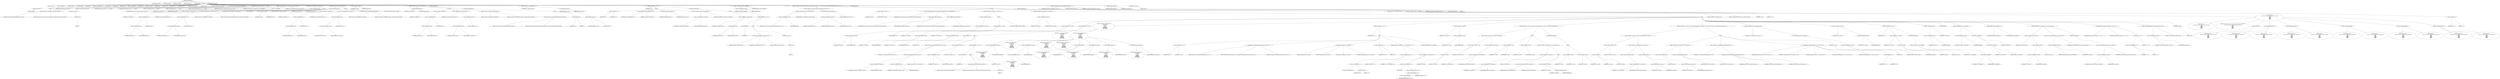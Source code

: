 digraph hostapd_notif_assoc {  
"1000119" [label = "(METHOD,hostapd_notif_assoc)" ]
"1000120" [label = "(PARAM,hostapd_data *hapd)" ]
"1000121" [label = "(PARAM,const u8 *addr)" ]
"1000122" [label = "(PARAM,const u8 *req_ies)" ]
"1000123" [label = "(PARAM,size_t req_ies_len)" ]
"1000124" [label = "(PARAM,int reassoc)" ]
"1000125" [label = "(BLOCK,,)" ]
"1000126" [label = "(LOCAL,v5: const u8 *)" ]
"1000127" [label = "(LOCAL,v6: hostapd_data *)" ]
"1000128" [label = "(LOCAL,v7: sta_info *)" ]
"1000129" [label = "(LOCAL,v8: sta_info *)" ]
"1000130" [label = "(LOCAL,v9: int)" ]
"1000131" [label = "(LOCAL,v10: wpa_state_machine *)" ]
"1000132" [label = "(LOCAL,v11: int)" ]
"1000133" [label = "(LOCAL,v12: int)" ]
"1000134" [label = "(LOCAL,v13: int)" ]
"1000135" [label = "(LOCAL,v14: unsigned int)" ]
"1000136" [label = "(LOCAL,v16: u32)" ]
"1000137" [label = "(LOCAL,v17: const u8 *)" ]
"1000138" [label = "(LOCAL,v18: int)" ]
"1000139" [label = "(LOCAL,v19: u32)" ]
"1000140" [label = "(LOCAL,v20: u8 *)" ]
"1000141" [label = "(LOCAL,wpa_ie_len: int)" ]
"1000142" [label = "(LOCAL,elems: ieee802_11_elems)" ]
"1000143" [label = "(LOCAL,eid: u8 [ 1080 ])" ]
"1000144" [label = "(CONTROL_STRUCTURE,if ( !addr ),if ( !addr ))" ]
"1000145" [label = "(<operator>.logicalNot,!addr)" ]
"1000146" [label = "(IDENTIFIER,addr,!addr)" ]
"1000147" [label = "(BLOCK,,)" ]
"1000148" [label = "(wpa_printf,wpa_printf(2, \"hostapd_notif_assoc: Skip event with no address\"))" ]
"1000149" [label = "(LITERAL,2,wpa_printf(2, \"hostapd_notif_assoc: Skip event with no address\"))" ]
"1000150" [label = "(LITERAL,\"hostapd_notif_assoc: Skip event with no address\",wpa_printf(2, \"hostapd_notif_assoc: Skip event with no address\"))" ]
"1000151" [label = "(RETURN,return -1;,return -1;)" ]
"1000152" [label = "(<operator>.minus,-1)" ]
"1000153" [label = "(LITERAL,1,-1)" ]
"1000154" [label = "(random_add_randomness,random_add_randomness(addr, 6u))" ]
"1000155" [label = "(IDENTIFIER,addr,random_add_randomness(addr, 6u))" ]
"1000156" [label = "(LITERAL,6u,random_add_randomness(addr, 6u))" ]
"1000157" [label = "(hostapd_logger,hostapd_logger(hapd, addr, 1u, 2, \"associated\"))" ]
"1000158" [label = "(IDENTIFIER,hapd,hostapd_logger(hapd, addr, 1u, 2, \"associated\"))" ]
"1000159" [label = "(IDENTIFIER,addr,hostapd_logger(hapd, addr, 1u, 2, \"associated\"))" ]
"1000160" [label = "(LITERAL,1u,hostapd_logger(hapd, addr, 1u, 2, \"associated\"))" ]
"1000161" [label = "(LITERAL,2,hostapd_logger(hapd, addr, 1u, 2, \"associated\"))" ]
"1000162" [label = "(LITERAL,\"associated\",hostapd_logger(hapd, addr, 1u, 2, \"associated\"))" ]
"1000163" [label = "(ieee802_11_parse_elems,ieee802_11_parse_elems(req_ies, req_ies_len, &elems, 0))" ]
"1000164" [label = "(IDENTIFIER,req_ies,ieee802_11_parse_elems(req_ies, req_ies_len, &elems, 0))" ]
"1000165" [label = "(IDENTIFIER,req_ies_len,ieee802_11_parse_elems(req_ies, req_ies_len, &elems, 0))" ]
"1000166" [label = "(<operator>.addressOf,&elems)" ]
"1000167" [label = "(IDENTIFIER,elems,ieee802_11_parse_elems(req_ies, req_ies_len, &elems, 0))" ]
"1000168" [label = "(LITERAL,0,ieee802_11_parse_elems(req_ies, req_ies_len, &elems, 0))" ]
"1000169" [label = "(CONTROL_STRUCTURE,if ( elems.wps_ie ),if ( elems.wps_ie ))" ]
"1000170" [label = "(<operator>.fieldAccess,elems.wps_ie)" ]
"1000171" [label = "(IDENTIFIER,elems,if ( elems.wps_ie ))" ]
"1000172" [label = "(FIELD_IDENTIFIER,wps_ie,wps_ie)" ]
"1000173" [label = "(BLOCK,,)" ]
"1000174" [label = "(<operator>.assignment,v5 = elems.wps_ie - 2)" ]
"1000175" [label = "(IDENTIFIER,v5,v5 = elems.wps_ie - 2)" ]
"1000176" [label = "(<operator>.subtraction,elems.wps_ie - 2)" ]
"1000177" [label = "(<operator>.fieldAccess,elems.wps_ie)" ]
"1000178" [label = "(IDENTIFIER,elems,elems.wps_ie - 2)" ]
"1000179" [label = "(FIELD_IDENTIFIER,wps_ie,wps_ie)" ]
"1000180" [label = "(LITERAL,2,elems.wps_ie - 2)" ]
"1000181" [label = "(<operator>.assignment,wpa_ie_len = elems.wps_ie_len + 2)" ]
"1000182" [label = "(IDENTIFIER,wpa_ie_len,wpa_ie_len = elems.wps_ie_len + 2)" ]
"1000183" [label = "(<operator>.addition,elems.wps_ie_len + 2)" ]
"1000184" [label = "(<operator>.fieldAccess,elems.wps_ie_len)" ]
"1000185" [label = "(IDENTIFIER,elems,elems.wps_ie_len + 2)" ]
"1000186" [label = "(FIELD_IDENTIFIER,wps_ie_len,wps_ie_len)" ]
"1000187" [label = "(LITERAL,2,elems.wps_ie_len + 2)" ]
"1000188" [label = "(wpa_printf,wpa_printf(2, \"STA included WPS IE in (Re)AssocReq\"))" ]
"1000189" [label = "(LITERAL,2,wpa_printf(2, \"STA included WPS IE in (Re)AssocReq\"))" ]
"1000190" [label = "(LITERAL,\"STA included WPS IE in (Re)AssocReq\",wpa_printf(2, \"STA included WPS IE in (Re)AssocReq\"))" ]
"1000191" [label = "(JUMP_TARGET,LABEL_8)" ]
"1000192" [label = "(<operator>.assignment,v6 = hapd)" ]
"1000193" [label = "(IDENTIFIER,v6,v6 = hapd)" ]
"1000194" [label = "(IDENTIFIER,hapd,v6 = hapd)" ]
"1000195" [label = "(CONTROL_STRUCTURE,goto LABEL_9;,goto LABEL_9;)" ]
"1000196" [label = "(CONTROL_STRUCTURE,if ( elems.rsn_ie ),if ( elems.rsn_ie ))" ]
"1000197" [label = "(<operator>.fieldAccess,elems.rsn_ie)" ]
"1000198" [label = "(IDENTIFIER,elems,if ( elems.rsn_ie ))" ]
"1000199" [label = "(FIELD_IDENTIFIER,rsn_ie,rsn_ie)" ]
"1000200" [label = "(BLOCK,,)" ]
"1000201" [label = "(<operator>.assignment,v5 = elems.rsn_ie - 2)" ]
"1000202" [label = "(IDENTIFIER,v5,v5 = elems.rsn_ie - 2)" ]
"1000203" [label = "(<operator>.subtraction,elems.rsn_ie - 2)" ]
"1000204" [label = "(<operator>.fieldAccess,elems.rsn_ie)" ]
"1000205" [label = "(IDENTIFIER,elems,elems.rsn_ie - 2)" ]
"1000206" [label = "(FIELD_IDENTIFIER,rsn_ie,rsn_ie)" ]
"1000207" [label = "(LITERAL,2,elems.rsn_ie - 2)" ]
"1000208" [label = "(<operator>.assignment,wpa_ie_len = elems.rsn_ie_len + 2)" ]
"1000209" [label = "(IDENTIFIER,wpa_ie_len,wpa_ie_len = elems.rsn_ie_len + 2)" ]
"1000210" [label = "(<operator>.addition,elems.rsn_ie_len + 2)" ]
"1000211" [label = "(<operator>.fieldAccess,elems.rsn_ie_len)" ]
"1000212" [label = "(IDENTIFIER,elems,elems.rsn_ie_len + 2)" ]
"1000213" [label = "(FIELD_IDENTIFIER,rsn_ie_len,rsn_ie_len)" ]
"1000214" [label = "(LITERAL,2,elems.rsn_ie_len + 2)" ]
"1000215" [label = "(wpa_printf,wpa_printf(2, \"STA included RSN IE in (Re)AssocReq\"))" ]
"1000216" [label = "(LITERAL,2,wpa_printf(2, \"STA included RSN IE in (Re)AssocReq\"))" ]
"1000217" [label = "(LITERAL,\"STA included RSN IE in (Re)AssocReq\",wpa_printf(2, \"STA included RSN IE in (Re)AssocReq\"))" ]
"1000218" [label = "(CONTROL_STRUCTURE,goto LABEL_8;,goto LABEL_8;)" ]
"1000219" [label = "(<operator>.assignment,v6 = hapd)" ]
"1000220" [label = "(IDENTIFIER,v6,v6 = hapd)" ]
"1000221" [label = "(IDENTIFIER,hapd,v6 = hapd)" ]
"1000222" [label = "(CONTROL_STRUCTURE,if ( elems.wpa_ie ),if ( elems.wpa_ie ))" ]
"1000223" [label = "(<operator>.fieldAccess,elems.wpa_ie)" ]
"1000224" [label = "(IDENTIFIER,elems,if ( elems.wpa_ie ))" ]
"1000225" [label = "(FIELD_IDENTIFIER,wpa_ie,wpa_ie)" ]
"1000226" [label = "(BLOCK,,)" ]
"1000227" [label = "(<operator>.assignment,v5 = elems.wpa_ie - 2)" ]
"1000228" [label = "(IDENTIFIER,v5,v5 = elems.wpa_ie - 2)" ]
"1000229" [label = "(<operator>.subtraction,elems.wpa_ie - 2)" ]
"1000230" [label = "(<operator>.fieldAccess,elems.wpa_ie)" ]
"1000231" [label = "(IDENTIFIER,elems,elems.wpa_ie - 2)" ]
"1000232" [label = "(FIELD_IDENTIFIER,wpa_ie,wpa_ie)" ]
"1000233" [label = "(LITERAL,2,elems.wpa_ie - 2)" ]
"1000234" [label = "(<operator>.assignment,wpa_ie_len = elems.wpa_ie_len + 2)" ]
"1000235" [label = "(IDENTIFIER,wpa_ie_len,wpa_ie_len = elems.wpa_ie_len + 2)" ]
"1000236" [label = "(<operator>.addition,elems.wpa_ie_len + 2)" ]
"1000237" [label = "(<operator>.fieldAccess,elems.wpa_ie_len)" ]
"1000238" [label = "(IDENTIFIER,elems,elems.wpa_ie_len + 2)" ]
"1000239" [label = "(FIELD_IDENTIFIER,wpa_ie_len,wpa_ie_len)" ]
"1000240" [label = "(LITERAL,2,elems.wpa_ie_len + 2)" ]
"1000241" [label = "(wpa_printf,wpa_printf(2, \"STA included WPA IE in (Re)AssocReq\"))" ]
"1000242" [label = "(LITERAL,2,wpa_printf(2, \"STA included WPA IE in (Re)AssocReq\"))" ]
"1000243" [label = "(LITERAL,\"STA included WPA IE in (Re)AssocReq\",wpa_printf(2, \"STA included WPA IE in (Re)AssocReq\"))" ]
"1000244" [label = "(CONTROL_STRUCTURE,else,else)" ]
"1000245" [label = "(BLOCK,,)" ]
"1000246" [label = "(wpa_printf,wpa_printf(2, \"STA did not include WPS/RSN/WPA IE in (Re)AssocReq\"))" ]
"1000247" [label = "(LITERAL,2,wpa_printf(2, \"STA did not include WPS/RSN/WPA IE in (Re)AssocReq\"))" ]
"1000248" [label = "(LITERAL,\"STA did not include WPS/RSN/WPA IE in (Re)AssocReq\",wpa_printf(2, \"STA did not include WPS/RSN/WPA IE in (Re)AssocReq\"))" ]
"1000249" [label = "(<operator>.assignment,v5 = 0)" ]
"1000250" [label = "(IDENTIFIER,v5,v5 = 0)" ]
"1000251" [label = "(LITERAL,0,v5 = 0)" ]
"1000252" [label = "(<operator>.assignment,wpa_ie_len = 0)" ]
"1000253" [label = "(IDENTIFIER,wpa_ie_len,wpa_ie_len = 0)" ]
"1000254" [label = "(LITERAL,0,wpa_ie_len = 0)" ]
"1000255" [label = "(JUMP_TARGET,LABEL_9)" ]
"1000256" [label = "(<operator>.assignment,v7 = ap_get_sta(v6, addr))" ]
"1000257" [label = "(IDENTIFIER,v7,v7 = ap_get_sta(v6, addr))" ]
"1000258" [label = "(ap_get_sta,ap_get_sta(v6, addr))" ]
"1000259" [label = "(IDENTIFIER,v6,ap_get_sta(v6, addr))" ]
"1000260" [label = "(IDENTIFIER,addr,ap_get_sta(v6, addr))" ]
"1000261" [label = "(CONTROL_STRUCTURE,if ( v7 ),if ( v7 ))" ]
"1000262" [label = "(IDENTIFIER,v7,if ( v7 ))" ]
"1000263" [label = "(BLOCK,,)" ]
"1000264" [label = "(<operator>.assignment,v8 = v7)" ]
"1000265" [label = "(IDENTIFIER,v8,v8 = v7)" ]
"1000266" [label = "(IDENTIFIER,v7,v8 = v7)" ]
"1000267" [label = "(ap_sta_no_session_timeout,ap_sta_no_session_timeout(v6, v7))" ]
"1000268" [label = "(IDENTIFIER,v6,ap_sta_no_session_timeout(v6, v7))" ]
"1000269" [label = "(IDENTIFIER,v7,ap_sta_no_session_timeout(v6, v7))" ]
"1000270" [label = "(accounting_sta_stop,accounting_sta_stop(v6, v8))" ]
"1000271" [label = "(IDENTIFIER,v6,accounting_sta_stop(v6, v8))" ]
"1000272" [label = "(IDENTIFIER,v8,accounting_sta_stop(v6, v8))" ]
"1000273" [label = "(<operator>.assignment,v8->timeout_next = STA_NULLFUNC)" ]
"1000274" [label = "(<operator>.indirectFieldAccess,v8->timeout_next)" ]
"1000275" [label = "(IDENTIFIER,v8,v8->timeout_next = STA_NULLFUNC)" ]
"1000276" [label = "(FIELD_IDENTIFIER,timeout_next,timeout_next)" ]
"1000277" [label = "(IDENTIFIER,STA_NULLFUNC,v8->timeout_next = STA_NULLFUNC)" ]
"1000278" [label = "(CONTROL_STRUCTURE,else,else)" ]
"1000279" [label = "(BLOCK,,)" ]
"1000280" [label = "(<operator>.assignment,v8 = ap_sta_add(v6, addr))" ]
"1000281" [label = "(IDENTIFIER,v8,v8 = ap_sta_add(v6, addr))" ]
"1000282" [label = "(ap_sta_add,ap_sta_add(v6, addr))" ]
"1000283" [label = "(IDENTIFIER,v6,ap_sta_add(v6, addr))" ]
"1000284" [label = "(IDENTIFIER,addr,ap_sta_add(v6, addr))" ]
"1000285" [label = "(CONTROL_STRUCTURE,if ( !v8 ),if ( !v8 ))" ]
"1000286" [label = "(<operator>.logicalNot,!v8)" ]
"1000287" [label = "(IDENTIFIER,v8,!v8)" ]
"1000288" [label = "(BLOCK,,)" ]
"1000289" [label = "(hostapd_drv_sta_disassoc,hostapd_drv_sta_disassoc(v6, addr, 5))" ]
"1000290" [label = "(IDENTIFIER,v6,hostapd_drv_sta_disassoc(v6, addr, 5))" ]
"1000291" [label = "(IDENTIFIER,addr,hostapd_drv_sta_disassoc(v6, addr, 5))" ]
"1000292" [label = "(LITERAL,5,hostapd_drv_sta_disassoc(v6, addr, 5))" ]
"1000293" [label = "(RETURN,return -1;,return -1;)" ]
"1000294" [label = "(<operator>.minus,-1)" ]
"1000295" [label = "(LITERAL,1,-1)" ]
"1000296" [label = "(<operators>.assignmentAnd,v8->flags &= 0xFFFECFFF)" ]
"1000297" [label = "(<operator>.indirectFieldAccess,v8->flags)" ]
"1000298" [label = "(IDENTIFIER,v8,v8->flags &= 0xFFFECFFF)" ]
"1000299" [label = "(FIELD_IDENTIFIER,flags,flags)" ]
"1000300" [label = "(LITERAL,0xFFFECFFF,v8->flags &= 0xFFFECFFF)" ]
"1000301" [label = "(CONTROL_STRUCTURE,if ( v6->iface->drv_max_acl_mac_addrs || hostapd_check_acl(v6, addr, 0) == 1 ),if ( v6->iface->drv_max_acl_mac_addrs || hostapd_check_acl(v6, addr, 0) == 1 ))" ]
"1000302" [label = "(<operator>.logicalOr,v6->iface->drv_max_acl_mac_addrs || hostapd_check_acl(v6, addr, 0) == 1)" ]
"1000303" [label = "(<operator>.indirectFieldAccess,v6->iface->drv_max_acl_mac_addrs)" ]
"1000304" [label = "(<operator>.indirectFieldAccess,v6->iface)" ]
"1000305" [label = "(IDENTIFIER,v6,v6->iface->drv_max_acl_mac_addrs || hostapd_check_acl(v6, addr, 0) == 1)" ]
"1000306" [label = "(FIELD_IDENTIFIER,iface,iface)" ]
"1000307" [label = "(FIELD_IDENTIFIER,drv_max_acl_mac_addrs,drv_max_acl_mac_addrs)" ]
"1000308" [label = "(<operator>.equals,hostapd_check_acl(v6, addr, 0) == 1)" ]
"1000309" [label = "(hostapd_check_acl,hostapd_check_acl(v6, addr, 0))" ]
"1000310" [label = "(IDENTIFIER,v6,hostapd_check_acl(v6, addr, 0))" ]
"1000311" [label = "(IDENTIFIER,addr,hostapd_check_acl(v6, addr, 0))" ]
"1000312" [label = "(LITERAL,0,hostapd_check_acl(v6, addr, 0))" ]
"1000313" [label = "(LITERAL,1,hostapd_check_acl(v6, addr, 0) == 1)" ]
"1000314" [label = "(BLOCK,,)" ]
"1000315" [label = "(<operator>.assignment,v9 = reassoc)" ]
"1000316" [label = "(IDENTIFIER,v9,v9 = reassoc)" ]
"1000317" [label = "(IDENTIFIER,reassoc,v9 = reassoc)" ]
"1000318" [label = "(ap_copy_sta_supp_op_classes,ap_copy_sta_supp_op_classes(v8, elems.supp_op_classes, elems.supp_op_classes_len))" ]
"1000319" [label = "(IDENTIFIER,v8,ap_copy_sta_supp_op_classes(v8, elems.supp_op_classes, elems.supp_op_classes_len))" ]
"1000320" [label = "(<operator>.fieldAccess,elems.supp_op_classes)" ]
"1000321" [label = "(IDENTIFIER,elems,ap_copy_sta_supp_op_classes(v8, elems.supp_op_classes, elems.supp_op_classes_len))" ]
"1000322" [label = "(FIELD_IDENTIFIER,supp_op_classes,supp_op_classes)" ]
"1000323" [label = "(<operator>.fieldAccess,elems.supp_op_classes_len)" ]
"1000324" [label = "(IDENTIFIER,elems,ap_copy_sta_supp_op_classes(v8, elems.supp_op_classes, elems.supp_op_classes_len))" ]
"1000325" [label = "(FIELD_IDENTIFIER,supp_op_classes_len,supp_op_classes_len)" ]
"1000326" [label = "(CONTROL_STRUCTURE,if ( !v6->conf->wpa ),if ( !v6->conf->wpa ))" ]
"1000327" [label = "(<operator>.logicalNot,!v6->conf->wpa)" ]
"1000328" [label = "(<operator>.indirectFieldAccess,v6->conf->wpa)" ]
"1000329" [label = "(<operator>.indirectFieldAccess,v6->conf)" ]
"1000330" [label = "(IDENTIFIER,v6,!v6->conf->wpa)" ]
"1000331" [label = "(FIELD_IDENTIFIER,conf,conf)" ]
"1000332" [label = "(FIELD_IDENTIFIER,wpa,wpa)" ]
"1000333" [label = "(BLOCK,,)" ]
"1000334" [label = "(<operator>.assignment,v14 = v8->flags)" ]
"1000335" [label = "(IDENTIFIER,v14,v14 = v8->flags)" ]
"1000336" [label = "(<operator>.indirectFieldAccess,v8->flags)" ]
"1000337" [label = "(IDENTIFIER,v8,v14 = v8->flags)" ]
"1000338" [label = "(FIELD_IDENTIFIER,flags,flags)" ]
"1000339" [label = "(CONTROL_STRUCTURE,goto LABEL_23;,goto LABEL_23;)" ]
"1000340" [label = "(CONTROL_STRUCTURE,if ( v5 && wpa_ie_len ),if ( v5 && wpa_ie_len ))" ]
"1000341" [label = "(<operator>.logicalAnd,v5 && wpa_ie_len)" ]
"1000342" [label = "(IDENTIFIER,v5,v5 && wpa_ie_len)" ]
"1000343" [label = "(IDENTIFIER,wpa_ie_len,v5 && wpa_ie_len)" ]
"1000344" [label = "(BLOCK,,)" ]
"1000345" [label = "(<operator>.assignment,v10 = v8->wpa_sm)" ]
"1000346" [label = "(IDENTIFIER,v10,v10 = v8->wpa_sm)" ]
"1000347" [label = "(<operator>.indirectFieldAccess,v8->wpa_sm)" ]
"1000348" [label = "(IDENTIFIER,v8,v10 = v8->wpa_sm)" ]
"1000349" [label = "(FIELD_IDENTIFIER,wpa_sm,wpa_sm)" ]
"1000350" [label = "(CONTROL_STRUCTURE,if ( !v10 ),if ( !v10 ))" ]
"1000351" [label = "(<operator>.logicalNot,!v10)" ]
"1000352" [label = "(IDENTIFIER,v10,!v10)" ]
"1000353" [label = "(BLOCK,,)" ]
"1000354" [label = "(<operator>.assignment,v10 = wpa_auth_sta_init(v6->wpa_auth, v8->addr, 0))" ]
"1000355" [label = "(IDENTIFIER,v10,v10 = wpa_auth_sta_init(v6->wpa_auth, v8->addr, 0))" ]
"1000356" [label = "(wpa_auth_sta_init,wpa_auth_sta_init(v6->wpa_auth, v8->addr, 0))" ]
"1000357" [label = "(<operator>.indirectFieldAccess,v6->wpa_auth)" ]
"1000358" [label = "(IDENTIFIER,v6,wpa_auth_sta_init(v6->wpa_auth, v8->addr, 0))" ]
"1000359" [label = "(FIELD_IDENTIFIER,wpa_auth,wpa_auth)" ]
"1000360" [label = "(<operator>.indirectFieldAccess,v8->addr)" ]
"1000361" [label = "(IDENTIFIER,v8,wpa_auth_sta_init(v6->wpa_auth, v8->addr, 0))" ]
"1000362" [label = "(FIELD_IDENTIFIER,addr,addr)" ]
"1000363" [label = "(LITERAL,0,wpa_auth_sta_init(v6->wpa_auth, v8->addr, 0))" ]
"1000364" [label = "(<operator>.assignment,v8->wpa_sm = v10)" ]
"1000365" [label = "(<operator>.indirectFieldAccess,v8->wpa_sm)" ]
"1000366" [label = "(IDENTIFIER,v8,v8->wpa_sm = v10)" ]
"1000367" [label = "(FIELD_IDENTIFIER,wpa_sm,wpa_sm)" ]
"1000368" [label = "(IDENTIFIER,v10,v8->wpa_sm = v10)" ]
"1000369" [label = "(CONTROL_STRUCTURE,if ( !v10 ),if ( !v10 ))" ]
"1000370" [label = "(<operator>.logicalNot,!v10)" ]
"1000371" [label = "(IDENTIFIER,v10,!v10)" ]
"1000372" [label = "(BLOCK,,)" ]
"1000373" [label = "(wpa_printf,wpa_printf(5, \"Failed to initialize WPA state machine\"))" ]
"1000374" [label = "(LITERAL,5,wpa_printf(5, \"Failed to initialize WPA state machine\"))" ]
"1000375" [label = "(LITERAL,\"Failed to initialize WPA state machine\",wpa_printf(5, \"Failed to initialize WPA state machine\"))" ]
"1000376" [label = "(RETURN,return -1;,return -1;)" ]
"1000377" [label = "(<operator>.minus,-1)" ]
"1000378" [label = "(LITERAL,1,-1)" ]
"1000379" [label = "(<operator>.assignment,v11 = wpa_validate_wpa_ie(\n              hapd->wpa_auth,\n              v10,\n              v6->iface->freq,\n              v5,\n              wpa_ie_len,\n              elems.mdie,\n              elems.mdie_len,\n              elems.owe_dh,\n              elems.owe_dh_len))" ]
"1000380" [label = "(IDENTIFIER,v11,v11 = wpa_validate_wpa_ie(\n              hapd->wpa_auth,\n              v10,\n              v6->iface->freq,\n              v5,\n              wpa_ie_len,\n              elems.mdie,\n              elems.mdie_len,\n              elems.owe_dh,\n              elems.owe_dh_len))" ]
"1000381" [label = "(wpa_validate_wpa_ie,wpa_validate_wpa_ie(\n              hapd->wpa_auth,\n              v10,\n              v6->iface->freq,\n              v5,\n              wpa_ie_len,\n              elems.mdie,\n              elems.mdie_len,\n              elems.owe_dh,\n              elems.owe_dh_len))" ]
"1000382" [label = "(<operator>.indirectFieldAccess,hapd->wpa_auth)" ]
"1000383" [label = "(IDENTIFIER,hapd,wpa_validate_wpa_ie(\n              hapd->wpa_auth,\n              v10,\n              v6->iface->freq,\n              v5,\n              wpa_ie_len,\n              elems.mdie,\n              elems.mdie_len,\n              elems.owe_dh,\n              elems.owe_dh_len))" ]
"1000384" [label = "(FIELD_IDENTIFIER,wpa_auth,wpa_auth)" ]
"1000385" [label = "(IDENTIFIER,v10,wpa_validate_wpa_ie(\n              hapd->wpa_auth,\n              v10,\n              v6->iface->freq,\n              v5,\n              wpa_ie_len,\n              elems.mdie,\n              elems.mdie_len,\n              elems.owe_dh,\n              elems.owe_dh_len))" ]
"1000386" [label = "(<operator>.indirectFieldAccess,v6->iface->freq)" ]
"1000387" [label = "(<operator>.indirectFieldAccess,v6->iface)" ]
"1000388" [label = "(IDENTIFIER,v6,wpa_validate_wpa_ie(\n              hapd->wpa_auth,\n              v10,\n              v6->iface->freq,\n              v5,\n              wpa_ie_len,\n              elems.mdie,\n              elems.mdie_len,\n              elems.owe_dh,\n              elems.owe_dh_len))" ]
"1000389" [label = "(FIELD_IDENTIFIER,iface,iface)" ]
"1000390" [label = "(FIELD_IDENTIFIER,freq,freq)" ]
"1000391" [label = "(IDENTIFIER,v5,wpa_validate_wpa_ie(\n              hapd->wpa_auth,\n              v10,\n              v6->iface->freq,\n              v5,\n              wpa_ie_len,\n              elems.mdie,\n              elems.mdie_len,\n              elems.owe_dh,\n              elems.owe_dh_len))" ]
"1000392" [label = "(IDENTIFIER,wpa_ie_len,wpa_validate_wpa_ie(\n              hapd->wpa_auth,\n              v10,\n              v6->iface->freq,\n              v5,\n              wpa_ie_len,\n              elems.mdie,\n              elems.mdie_len,\n              elems.owe_dh,\n              elems.owe_dh_len))" ]
"1000393" [label = "(<operator>.fieldAccess,elems.mdie)" ]
"1000394" [label = "(IDENTIFIER,elems,wpa_validate_wpa_ie(\n              hapd->wpa_auth,\n              v10,\n              v6->iface->freq,\n              v5,\n              wpa_ie_len,\n              elems.mdie,\n              elems.mdie_len,\n              elems.owe_dh,\n              elems.owe_dh_len))" ]
"1000395" [label = "(FIELD_IDENTIFIER,mdie,mdie)" ]
"1000396" [label = "(<operator>.fieldAccess,elems.mdie_len)" ]
"1000397" [label = "(IDENTIFIER,elems,wpa_validate_wpa_ie(\n              hapd->wpa_auth,\n              v10,\n              v6->iface->freq,\n              v5,\n              wpa_ie_len,\n              elems.mdie,\n              elems.mdie_len,\n              elems.owe_dh,\n              elems.owe_dh_len))" ]
"1000398" [label = "(FIELD_IDENTIFIER,mdie_len,mdie_len)" ]
"1000399" [label = "(<operator>.fieldAccess,elems.owe_dh)" ]
"1000400" [label = "(IDENTIFIER,elems,wpa_validate_wpa_ie(\n              hapd->wpa_auth,\n              v10,\n              v6->iface->freq,\n              v5,\n              wpa_ie_len,\n              elems.mdie,\n              elems.mdie_len,\n              elems.owe_dh,\n              elems.owe_dh_len))" ]
"1000401" [label = "(FIELD_IDENTIFIER,owe_dh,owe_dh)" ]
"1000402" [label = "(<operator>.fieldAccess,elems.owe_dh_len)" ]
"1000403" [label = "(IDENTIFIER,elems,wpa_validate_wpa_ie(\n              hapd->wpa_auth,\n              v10,\n              v6->iface->freq,\n              v5,\n              wpa_ie_len,\n              elems.mdie,\n              elems.mdie_len,\n              elems.owe_dh,\n              elems.owe_dh_len))" ]
"1000404" [label = "(FIELD_IDENTIFIER,owe_dh_len,owe_dh_len)" ]
"1000405" [label = "(CONTROL_STRUCTURE,if ( v11 ),if ( v11 ))" ]
"1000406" [label = "(IDENTIFIER,v11,if ( v11 ))" ]
"1000407" [label = "(BLOCK,,)" ]
"1000408" [label = "(<operator>.assignment,v12 = v11)" ]
"1000409" [label = "(IDENTIFIER,v12,v12 = v11)" ]
"1000410" [label = "(IDENTIFIER,v11,v12 = v11)" ]
"1000411" [label = "(wpa_printf,wpa_printf(2, \"WPA/RSN information element rejected? (res %u)\", v11))" ]
"1000412" [label = "(LITERAL,2,wpa_printf(2, \"WPA/RSN information element rejected? (res %u)\", v11))" ]
"1000413" [label = "(LITERAL,\"WPA/RSN information element rejected? (res %u)\",wpa_printf(2, \"WPA/RSN information element rejected? (res %u)\", v11))" ]
"1000414" [label = "(IDENTIFIER,v11,wpa_printf(2, \"WPA/RSN information element rejected? (res %u)\", v11))" ]
"1000415" [label = "(wpa_hexdump,wpa_hexdump(2, \"IE\", v5, wpa_ie_len))" ]
"1000416" [label = "(LITERAL,2,wpa_hexdump(2, \"IE\", v5, wpa_ie_len))" ]
"1000417" [label = "(LITERAL,\"IE\",wpa_hexdump(2, \"IE\", v5, wpa_ie_len))" ]
"1000418" [label = "(IDENTIFIER,v5,wpa_hexdump(2, \"IE\", v5, wpa_ie_len))" ]
"1000419" [label = "(IDENTIFIER,wpa_ie_len,wpa_hexdump(2, \"IE\", v5, wpa_ie_len))" ]
"1000420" [label = "(<operator>.assignment,v13 = 13)" ]
"1000421" [label = "(IDENTIFIER,v13,v13 = 13)" ]
"1000422" [label = "(LITERAL,13,v13 = 13)" ]
"1000423" [label = "(CONTROL_STRUCTURE,if ( (unsigned int)(v12 - 2) < 7 ),if ( (unsigned int)(v12 - 2) < 7 ))" ]
"1000424" [label = "(<operator>.lessThan,(unsigned int)(v12 - 2) < 7)" ]
"1000425" [label = "(<operator>.cast,(unsigned int)(v12 - 2))" ]
"1000426" [label = "(UNKNOWN,unsigned int,unsigned int)" ]
"1000427" [label = "(<operator>.subtraction,v12 - 2)" ]
"1000428" [label = "(IDENTIFIER,v12,v12 - 2)" ]
"1000429" [label = "(LITERAL,2,v12 - 2)" ]
"1000430" [label = "(LITERAL,7,(unsigned int)(v12 - 2) < 7)" ]
"1000431" [label = "(<operator>.assignment,v13 = (int)*(&off_80B8138 + v12))" ]
"1000432" [label = "(IDENTIFIER,v13,v13 = (int)*(&off_80B8138 + v12))" ]
"1000433" [label = "(<operator>.cast,(int)*(&off_80B8138 + v12))" ]
"1000434" [label = "(UNKNOWN,int,int)" ]
"1000435" [label = "(<operator>.indirection,*(&off_80B8138 + v12))" ]
"1000436" [label = "(<operator>.addition,&off_80B8138 + v12)" ]
"1000437" [label = "(<operator>.addressOf,&off_80B8138)" ]
"1000438" [label = "(IDENTIFIER,off_80B8138,&off_80B8138 + v12)" ]
"1000439" [label = "(IDENTIFIER,v12,&off_80B8138 + v12)" ]
"1000440" [label = "(CONTROL_STRUCTURE,goto LABEL_31;,goto LABEL_31;)" ]
"1000441" [label = "(<operator>.assignment,v16 = v8->flags)" ]
"1000442" [label = "(IDENTIFIER,v16,v16 = v8->flags)" ]
"1000443" [label = "(<operator>.indirectFieldAccess,v8->flags)" ]
"1000444" [label = "(IDENTIFIER,v8,v16 = v8->flags)" ]
"1000445" [label = "(FIELD_IDENTIFIER,flags,flags)" ]
"1000446" [label = "(CONTROL_STRUCTURE,if ( (v16 & 0x402) == 1026 && !v8->sa_query_timed_out ),if ( (v16 & 0x402) == 1026 && !v8->sa_query_timed_out ))" ]
"1000447" [label = "(<operator>.logicalAnd,(v16 & 0x402) == 1026 && !v8->sa_query_timed_out)" ]
"1000448" [label = "(<operator>.equals,(v16 & 0x402) == 1026)" ]
"1000449" [label = "(<operator>.and,v16 & 0x402)" ]
"1000450" [label = "(IDENTIFIER,v16,v16 & 0x402)" ]
"1000451" [label = "(LITERAL,0x402,v16 & 0x402)" ]
"1000452" [label = "(LITERAL,1026,(v16 & 0x402) == 1026)" ]
"1000453" [label = "(<operator>.logicalNot,!v8->sa_query_timed_out)" ]
"1000454" [label = "(<operator>.indirectFieldAccess,v8->sa_query_timed_out)" ]
"1000455" [label = "(IDENTIFIER,v8,!v8->sa_query_timed_out)" ]
"1000456" [label = "(FIELD_IDENTIFIER,sa_query_timed_out,sa_query_timed_out)" ]
"1000457" [label = "(BLOCK,,)" ]
"1000458" [label = "(<operator>.assignment,v17 = addr)" ]
"1000459" [label = "(IDENTIFIER,v17,v17 = addr)" ]
"1000460" [label = "(IDENTIFIER,addr,v17 = addr)" ]
"1000461" [label = "(<operator>.assignment,v9 = reassoc)" ]
"1000462" [label = "(IDENTIFIER,v9,v9 = reassoc)" ]
"1000463" [label = "(IDENTIFIER,reassoc,v9 = reassoc)" ]
"1000464" [label = "(CONTROL_STRUCTURE,if ( v8->sa_query_count > 0 ),if ( v8->sa_query_count > 0 ))" ]
"1000465" [label = "(<operator>.greaterThan,v8->sa_query_count > 0)" ]
"1000466" [label = "(<operator>.indirectFieldAccess,v8->sa_query_count)" ]
"1000467" [label = "(IDENTIFIER,v8,v8->sa_query_count > 0)" ]
"1000468" [label = "(FIELD_IDENTIFIER,sa_query_count,sa_query_count)" ]
"1000469" [label = "(LITERAL,0,v8->sa_query_count > 0)" ]
"1000470" [label = "(BLOCK,,)" ]
"1000471" [label = "(ap_check_sa_query_timeout,ap_check_sa_query_timeout(hapd, v8))" ]
"1000472" [label = "(IDENTIFIER,hapd,ap_check_sa_query_timeout(hapd, v8))" ]
"1000473" [label = "(IDENTIFIER,v8,ap_check_sa_query_timeout(hapd, v8))" ]
"1000474" [label = "(<operator>.assignment,v16 = v8->flags)" ]
"1000475" [label = "(IDENTIFIER,v16,v16 = v8->flags)" ]
"1000476" [label = "(<operator>.indirectFieldAccess,v8->flags)" ]
"1000477" [label = "(IDENTIFIER,v8,v16 = v8->flags)" ]
"1000478" [label = "(FIELD_IDENTIFIER,flags,flags)" ]
"1000479" [label = "(CONTROL_STRUCTURE,else,else)" ]
"1000480" [label = "(BLOCK,,)" ]
"1000481" [label = "(<operator>.assignment,v17 = addr)" ]
"1000482" [label = "(IDENTIFIER,v17,v17 = addr)" ]
"1000483" [label = "(IDENTIFIER,addr,v17 = addr)" ]
"1000484" [label = "(<operator>.assignment,v9 = reassoc)" ]
"1000485" [label = "(IDENTIFIER,v9,v9 = reassoc)" ]
"1000486" [label = "(IDENTIFIER,reassoc,v9 = reassoc)" ]
"1000487" [label = "(CONTROL_STRUCTURE,if ( (v16 & 0x402) == 1026 && !v8->sa_query_timed_out && v8->auth_alg != 2 ),if ( (v16 & 0x402) == 1026 && !v8->sa_query_timed_out && v8->auth_alg != 2 ))" ]
"1000488" [label = "(<operator>.logicalAnd,(v16 & 0x402) == 1026 && !v8->sa_query_timed_out && v8->auth_alg != 2)" ]
"1000489" [label = "(<operator>.equals,(v16 & 0x402) == 1026)" ]
"1000490" [label = "(<operator>.and,v16 & 0x402)" ]
"1000491" [label = "(IDENTIFIER,v16,v16 & 0x402)" ]
"1000492" [label = "(LITERAL,0x402,v16 & 0x402)" ]
"1000493" [label = "(LITERAL,1026,(v16 & 0x402) == 1026)" ]
"1000494" [label = "(<operator>.logicalAnd,!v8->sa_query_timed_out && v8->auth_alg != 2)" ]
"1000495" [label = "(<operator>.logicalNot,!v8->sa_query_timed_out)" ]
"1000496" [label = "(<operator>.indirectFieldAccess,v8->sa_query_timed_out)" ]
"1000497" [label = "(IDENTIFIER,v8,!v8->sa_query_timed_out)" ]
"1000498" [label = "(FIELD_IDENTIFIER,sa_query_timed_out,sa_query_timed_out)" ]
"1000499" [label = "(<operator>.notEquals,v8->auth_alg != 2)" ]
"1000500" [label = "(<operator>.indirectFieldAccess,v8->auth_alg)" ]
"1000501" [label = "(IDENTIFIER,v8,v8->auth_alg != 2)" ]
"1000502" [label = "(FIELD_IDENTIFIER,auth_alg,auth_alg)" ]
"1000503" [label = "(LITERAL,2,v8->auth_alg != 2)" ]
"1000504" [label = "(BLOCK,,)" ]
"1000505" [label = "(CONTROL_STRUCTURE,if ( !v8->sa_query_count ),if ( !v8->sa_query_count ))" ]
"1000506" [label = "(<operator>.logicalNot,!v8->sa_query_count)" ]
"1000507" [label = "(<operator>.indirectFieldAccess,v8->sa_query_count)" ]
"1000508" [label = "(IDENTIFIER,v8,!v8->sa_query_count)" ]
"1000509" [label = "(FIELD_IDENTIFIER,sa_query_count,sa_query_count)" ]
"1000510" [label = "(ap_sta_start_sa_query,ap_sta_start_sa_query(hapd, v8))" ]
"1000511" [label = "(IDENTIFIER,hapd,ap_sta_start_sa_query(hapd, v8))" ]
"1000512" [label = "(IDENTIFIER,v8,ap_sta_start_sa_query(hapd, v8))" ]
"1000513" [label = "(<operator>.assignment,v20 = hostapd_eid_assoc_comeback_time(hapd, v8, eid))" ]
"1000514" [label = "(IDENTIFIER,v20,v20 = hostapd_eid_assoc_comeback_time(hapd, v8, eid))" ]
"1000515" [label = "(hostapd_eid_assoc_comeback_time,hostapd_eid_assoc_comeback_time(hapd, v8, eid))" ]
"1000516" [label = "(IDENTIFIER,hapd,hostapd_eid_assoc_comeback_time(hapd, v8, eid))" ]
"1000517" [label = "(IDENTIFIER,v8,hostapd_eid_assoc_comeback_time(hapd, v8, eid))" ]
"1000518" [label = "(IDENTIFIER,eid,hostapd_eid_assoc_comeback_time(hapd, v8, eid))" ]
"1000519" [label = "(hostapd_sta_assoc,hostapd_sta_assoc(hapd, v17, v9, 0x1Eu, eid, v20 - eid))" ]
"1000520" [label = "(IDENTIFIER,hapd,hostapd_sta_assoc(hapd, v17, v9, 0x1Eu, eid, v20 - eid))" ]
"1000521" [label = "(IDENTIFIER,v17,hostapd_sta_assoc(hapd, v17, v9, 0x1Eu, eid, v20 - eid))" ]
"1000522" [label = "(IDENTIFIER,v9,hostapd_sta_assoc(hapd, v17, v9, 0x1Eu, eid, v20 - eid))" ]
"1000523" [label = "(LITERAL,0x1Eu,hostapd_sta_assoc(hapd, v17, v9, 0x1Eu, eid, v20 - eid))" ]
"1000524" [label = "(IDENTIFIER,eid,hostapd_sta_assoc(hapd, v17, v9, 0x1Eu, eid, v20 - eid))" ]
"1000525" [label = "(<operator>.subtraction,v20 - eid)" ]
"1000526" [label = "(IDENTIFIER,v20,v20 - eid)" ]
"1000527" [label = "(IDENTIFIER,eid,v20 - eid)" ]
"1000528" [label = "(RETURN,return 0;,return 0;)" ]
"1000529" [label = "(LITERAL,0,return 0;)" ]
"1000530" [label = "(<operator>.assignment,v18 = wpa_auth_uses_mfp(v8->wpa_sm))" ]
"1000531" [label = "(IDENTIFIER,v18,v18 = wpa_auth_uses_mfp(v8->wpa_sm))" ]
"1000532" [label = "(wpa_auth_uses_mfp,wpa_auth_uses_mfp(v8->wpa_sm))" ]
"1000533" [label = "(<operator>.indirectFieldAccess,v8->wpa_sm)" ]
"1000534" [label = "(IDENTIFIER,v8,wpa_auth_uses_mfp(v8->wpa_sm))" ]
"1000535" [label = "(FIELD_IDENTIFIER,wpa_sm,wpa_sm)" ]
"1000536" [label = "(<operator>.assignment,v19 = v8->flags)" ]
"1000537" [label = "(IDENTIFIER,v19,v19 = v8->flags)" ]
"1000538" [label = "(<operator>.indirectFieldAccess,v8->flags)" ]
"1000539" [label = "(IDENTIFIER,v8,v19 = v8->flags)" ]
"1000540" [label = "(FIELD_IDENTIFIER,flags,flags)" ]
"1000541" [label = "(CONTROL_STRUCTURE,if ( v18 ),if ( v18 ))" ]
"1000542" [label = "(IDENTIFIER,v18,if ( v18 ))" ]
"1000543" [label = "(<operator>.assignment,v14 = v19 | 0x400)" ]
"1000544" [label = "(IDENTIFIER,v14,v14 = v19 | 0x400)" ]
"1000545" [label = "(<operator>.or,v19 | 0x400)" ]
"1000546" [label = "(IDENTIFIER,v19,v19 | 0x400)" ]
"1000547" [label = "(LITERAL,0x400,v19 | 0x400)" ]
"1000548" [label = "(CONTROL_STRUCTURE,else,else)" ]
"1000549" [label = "(<operator>.assignment,v14 = v19 & 0xFFFFFBFF)" ]
"1000550" [label = "(IDENTIFIER,v14,v14 = v19 & 0xFFFFFBFF)" ]
"1000551" [label = "(<operator>.and,v19 & 0xFFFFFBFF)" ]
"1000552" [label = "(IDENTIFIER,v19,v19 & 0xFFFFFBFF)" ]
"1000553" [label = "(LITERAL,0xFFFFFBFF,v19 & 0xFFFFFBFF)" ]
"1000554" [label = "(<operator>.assignment,v8->flags = v14)" ]
"1000555" [label = "(<operator>.indirectFieldAccess,v8->flags)" ]
"1000556" [label = "(IDENTIFIER,v8,v8->flags = v14)" ]
"1000557" [label = "(FIELD_IDENTIFIER,flags,flags)" ]
"1000558" [label = "(IDENTIFIER,v14,v8->flags = v14)" ]
"1000559" [label = "(JUMP_TARGET,LABEL_23)" ]
"1000560" [label = "(<operator>.assignment,v8->flags = v14 & 0xFFF7FFFC | 3)" ]
"1000561" [label = "(<operator>.indirectFieldAccess,v8->flags)" ]
"1000562" [label = "(IDENTIFIER,v8,v8->flags = v14 & 0xFFF7FFFC | 3)" ]
"1000563" [label = "(FIELD_IDENTIFIER,flags,flags)" ]
"1000564" [label = "(<operator>.or,v14 & 0xFFF7FFFC | 3)" ]
"1000565" [label = "(<operator>.and,v14 & 0xFFF7FFFC)" ]
"1000566" [label = "(IDENTIFIER,v14,v14 & 0xFFF7FFFC)" ]
"1000567" [label = "(LITERAL,0xFFF7FFFC,v14 & 0xFFF7FFFC)" ]
"1000568" [label = "(LITERAL,3,v14 & 0xFFF7FFFC | 3)" ]
"1000569" [label = "(hostapd_set_sta_flags,hostapd_set_sta_flags(hapd, v8))" ]
"1000570" [label = "(IDENTIFIER,hapd,hostapd_set_sta_flags(hapd, v8))" ]
"1000571" [label = "(IDENTIFIER,v8,hostapd_set_sta_flags(hapd, v8))" ]
"1000572" [label = "(CONTROL_STRUCTURE,if ( v9 && v8->auth_alg == 2 ),if ( v9 && v8->auth_alg == 2 ))" ]
"1000573" [label = "(<operator>.logicalAnd,v9 && v8->auth_alg == 2)" ]
"1000574" [label = "(IDENTIFIER,v9,v9 && v8->auth_alg == 2)" ]
"1000575" [label = "(<operator>.equals,v8->auth_alg == 2)" ]
"1000576" [label = "(<operator>.indirectFieldAccess,v8->auth_alg)" ]
"1000577" [label = "(IDENTIFIER,v8,v8->auth_alg == 2)" ]
"1000578" [label = "(FIELD_IDENTIFIER,auth_alg,auth_alg)" ]
"1000579" [label = "(LITERAL,2,v8->auth_alg == 2)" ]
"1000580" [label = "(wpa_auth_sm_event,wpa_auth_sm_event(v8->wpa_sm, WPA_ASSOC_FT))" ]
"1000581" [label = "(<operator>.indirectFieldAccess,v8->wpa_sm)" ]
"1000582" [label = "(IDENTIFIER,v8,wpa_auth_sm_event(v8->wpa_sm, WPA_ASSOC_FT))" ]
"1000583" [label = "(FIELD_IDENTIFIER,wpa_sm,wpa_sm)" ]
"1000584" [label = "(IDENTIFIER,WPA_ASSOC_FT,wpa_auth_sm_event(v8->wpa_sm, WPA_ASSOC_FT))" ]
"1000585" [label = "(CONTROL_STRUCTURE,else,else)" ]
"1000586" [label = "(wpa_auth_sm_event,wpa_auth_sm_event(v8->wpa_sm, WPA_ASSOC))" ]
"1000587" [label = "(<operator>.indirectFieldAccess,v8->wpa_sm)" ]
"1000588" [label = "(IDENTIFIER,v8,wpa_auth_sm_event(v8->wpa_sm, WPA_ASSOC))" ]
"1000589" [label = "(FIELD_IDENTIFIER,wpa_sm,wpa_sm)" ]
"1000590" [label = "(IDENTIFIER,WPA_ASSOC,wpa_auth_sm_event(v8->wpa_sm, WPA_ASSOC))" ]
"1000591" [label = "(hostapd_new_assoc_sta,hostapd_new_assoc_sta(hapd, v8, (v14 >> 1) & 1))" ]
"1000592" [label = "(IDENTIFIER,hapd,hostapd_new_assoc_sta(hapd, v8, (v14 >> 1) & 1))" ]
"1000593" [label = "(IDENTIFIER,v8,hostapd_new_assoc_sta(hapd, v8, (v14 >> 1) & 1))" ]
"1000594" [label = "(<operator>.and,(v14 >> 1) & 1)" ]
"1000595" [label = "(<operator>.arithmeticShiftRight,v14 >> 1)" ]
"1000596" [label = "(IDENTIFIER,v14,v14 >> 1)" ]
"1000597" [label = "(LITERAL,1,v14 >> 1)" ]
"1000598" [label = "(LITERAL,1,(v14 >> 1) & 1)" ]
"1000599" [label = "(ieee802_1x_notify_port_enabled,ieee802_1x_notify_port_enabled(v8->eapol_sm, 1))" ]
"1000600" [label = "(<operator>.indirectFieldAccess,v8->eapol_sm)" ]
"1000601" [label = "(IDENTIFIER,v8,ieee802_1x_notify_port_enabled(v8->eapol_sm, 1))" ]
"1000602" [label = "(FIELD_IDENTIFIER,eapol_sm,eapol_sm)" ]
"1000603" [label = "(LITERAL,1,ieee802_1x_notify_port_enabled(v8->eapol_sm, 1))" ]
"1000604" [label = "(RETURN,return 0;,return 0;)" ]
"1000605" [label = "(LITERAL,0,return 0;)" ]
"1000606" [label = "(wpa_printf,wpa_printf(2, \"No WPA/RSN IE from STA\"))" ]
"1000607" [label = "(LITERAL,2,wpa_printf(2, \"No WPA/RSN IE from STA\"))" ]
"1000608" [label = "(LITERAL,\"No WPA/RSN IE from STA\",wpa_printf(2, \"No WPA/RSN IE from STA\"))" ]
"1000609" [label = "(<operator>.assignment,v13 = 13)" ]
"1000610" [label = "(IDENTIFIER,v13,v13 = 13)" ]
"1000611" [label = "(LITERAL,13,v13 = 13)" ]
"1000612" [label = "(CONTROL_STRUCTURE,else,else)" ]
"1000613" [label = "(BLOCK,,)" ]
"1000614" [label = "(wpa_printf,wpa_printf(\n      3,\n      \"STA %02x:%02x:%02x:%02x:%02x:%02x not allowed to connect\",\n      *addr,\n      addr[1],\n      addr[2],\n      addr[3],\n      addr[4],\n      addr[5]))" ]
"1000615" [label = "(LITERAL,3,wpa_printf(\n      3,\n      \"STA %02x:%02x:%02x:%02x:%02x:%02x not allowed to connect\",\n      *addr,\n      addr[1],\n      addr[2],\n      addr[3],\n      addr[4],\n      addr[5]))" ]
"1000616" [label = "(LITERAL,\"STA %02x:%02x:%02x:%02x:%02x:%02x not allowed to connect\",wpa_printf(\n      3,\n      \"STA %02x:%02x:%02x:%02x:%02x:%02x not allowed to connect\",\n      *addr,\n      addr[1],\n      addr[2],\n      addr[3],\n      addr[4],\n      addr[5]))" ]
"1000617" [label = "(<operator>.indirection,*addr)" ]
"1000618" [label = "(IDENTIFIER,addr,wpa_printf(\n      3,\n      \"STA %02x:%02x:%02x:%02x:%02x:%02x not allowed to connect\",\n      *addr,\n      addr[1],\n      addr[2],\n      addr[3],\n      addr[4],\n      addr[5]))" ]
"1000619" [label = "(<operator>.indirectIndexAccess,addr[1])" ]
"1000620" [label = "(IDENTIFIER,addr,wpa_printf(\n      3,\n      \"STA %02x:%02x:%02x:%02x:%02x:%02x not allowed to connect\",\n      *addr,\n      addr[1],\n      addr[2],\n      addr[3],\n      addr[4],\n      addr[5]))" ]
"1000621" [label = "(LITERAL,1,wpa_printf(\n      3,\n      \"STA %02x:%02x:%02x:%02x:%02x:%02x not allowed to connect\",\n      *addr,\n      addr[1],\n      addr[2],\n      addr[3],\n      addr[4],\n      addr[5]))" ]
"1000622" [label = "(<operator>.indirectIndexAccess,addr[2])" ]
"1000623" [label = "(IDENTIFIER,addr,wpa_printf(\n      3,\n      \"STA %02x:%02x:%02x:%02x:%02x:%02x not allowed to connect\",\n      *addr,\n      addr[1],\n      addr[2],\n      addr[3],\n      addr[4],\n      addr[5]))" ]
"1000624" [label = "(LITERAL,2,wpa_printf(\n      3,\n      \"STA %02x:%02x:%02x:%02x:%02x:%02x not allowed to connect\",\n      *addr,\n      addr[1],\n      addr[2],\n      addr[3],\n      addr[4],\n      addr[5]))" ]
"1000625" [label = "(<operator>.indirectIndexAccess,addr[3])" ]
"1000626" [label = "(IDENTIFIER,addr,wpa_printf(\n      3,\n      \"STA %02x:%02x:%02x:%02x:%02x:%02x not allowed to connect\",\n      *addr,\n      addr[1],\n      addr[2],\n      addr[3],\n      addr[4],\n      addr[5]))" ]
"1000627" [label = "(LITERAL,3,wpa_printf(\n      3,\n      \"STA %02x:%02x:%02x:%02x:%02x:%02x not allowed to connect\",\n      *addr,\n      addr[1],\n      addr[2],\n      addr[3],\n      addr[4],\n      addr[5]))" ]
"1000628" [label = "(<operator>.indirectIndexAccess,addr[4])" ]
"1000629" [label = "(IDENTIFIER,addr,wpa_printf(\n      3,\n      \"STA %02x:%02x:%02x:%02x:%02x:%02x not allowed to connect\",\n      *addr,\n      addr[1],\n      addr[2],\n      addr[3],\n      addr[4],\n      addr[5]))" ]
"1000630" [label = "(LITERAL,4,wpa_printf(\n      3,\n      \"STA %02x:%02x:%02x:%02x:%02x:%02x not allowed to connect\",\n      *addr,\n      addr[1],\n      addr[2],\n      addr[3],\n      addr[4],\n      addr[5]))" ]
"1000631" [label = "(<operator>.indirectIndexAccess,addr[5])" ]
"1000632" [label = "(IDENTIFIER,addr,wpa_printf(\n      3,\n      \"STA %02x:%02x:%02x:%02x:%02x:%02x not allowed to connect\",\n      *addr,\n      addr[1],\n      addr[2],\n      addr[3],\n      addr[4],\n      addr[5]))" ]
"1000633" [label = "(LITERAL,5,wpa_printf(\n      3,\n      \"STA %02x:%02x:%02x:%02x:%02x:%02x not allowed to connect\",\n      *addr,\n      addr[1],\n      addr[2],\n      addr[3],\n      addr[4],\n      addr[5]))" ]
"1000634" [label = "(<operator>.assignment,v13 = 1)" ]
"1000635" [label = "(IDENTIFIER,v13,v13 = 1)" ]
"1000636" [label = "(LITERAL,1,v13 = 1)" ]
"1000637" [label = "(JUMP_TARGET,LABEL_31)" ]
"1000638" [label = "(hostapd_drv_sta_disassoc,hostapd_drv_sta_disassoc(hapd, v8->addr, v13))" ]
"1000639" [label = "(IDENTIFIER,hapd,hostapd_drv_sta_disassoc(hapd, v8->addr, v13))" ]
"1000640" [label = "(<operator>.indirectFieldAccess,v8->addr)" ]
"1000641" [label = "(IDENTIFIER,v8,hostapd_drv_sta_disassoc(hapd, v8->addr, v13))" ]
"1000642" [label = "(FIELD_IDENTIFIER,addr,addr)" ]
"1000643" [label = "(IDENTIFIER,v13,hostapd_drv_sta_disassoc(hapd, v8->addr, v13))" ]
"1000644" [label = "(ap_free_sta,ap_free_sta(hapd, v8))" ]
"1000645" [label = "(IDENTIFIER,hapd,ap_free_sta(hapd, v8))" ]
"1000646" [label = "(IDENTIFIER,v8,ap_free_sta(hapd, v8))" ]
"1000647" [label = "(RETURN,return -1;,return -1;)" ]
"1000648" [label = "(<operator>.minus,-1)" ]
"1000649" [label = "(LITERAL,1,-1)" ]
"1000650" [label = "(METHOD_RETURN,int __cdecl)" ]
  "1000119" -> "1000120" 
  "1000119" -> "1000121" 
  "1000119" -> "1000122" 
  "1000119" -> "1000123" 
  "1000119" -> "1000124" 
  "1000119" -> "1000125" 
  "1000119" -> "1000650" 
  "1000125" -> "1000126" 
  "1000125" -> "1000127" 
  "1000125" -> "1000128" 
  "1000125" -> "1000129" 
  "1000125" -> "1000130" 
  "1000125" -> "1000131" 
  "1000125" -> "1000132" 
  "1000125" -> "1000133" 
  "1000125" -> "1000134" 
  "1000125" -> "1000135" 
  "1000125" -> "1000136" 
  "1000125" -> "1000137" 
  "1000125" -> "1000138" 
  "1000125" -> "1000139" 
  "1000125" -> "1000140" 
  "1000125" -> "1000141" 
  "1000125" -> "1000142" 
  "1000125" -> "1000143" 
  "1000125" -> "1000144" 
  "1000125" -> "1000154" 
  "1000125" -> "1000157" 
  "1000125" -> "1000163" 
  "1000125" -> "1000169" 
  "1000125" -> "1000196" 
  "1000125" -> "1000219" 
  "1000125" -> "1000222" 
  "1000125" -> "1000255" 
  "1000125" -> "1000256" 
  "1000125" -> "1000261" 
  "1000125" -> "1000296" 
  "1000125" -> "1000301" 
  "1000125" -> "1000637" 
  "1000125" -> "1000638" 
  "1000125" -> "1000644" 
  "1000125" -> "1000647" 
  "1000144" -> "1000145" 
  "1000144" -> "1000147" 
  "1000145" -> "1000146" 
  "1000147" -> "1000148" 
  "1000147" -> "1000151" 
  "1000148" -> "1000149" 
  "1000148" -> "1000150" 
  "1000151" -> "1000152" 
  "1000152" -> "1000153" 
  "1000154" -> "1000155" 
  "1000154" -> "1000156" 
  "1000157" -> "1000158" 
  "1000157" -> "1000159" 
  "1000157" -> "1000160" 
  "1000157" -> "1000161" 
  "1000157" -> "1000162" 
  "1000163" -> "1000164" 
  "1000163" -> "1000165" 
  "1000163" -> "1000166" 
  "1000163" -> "1000168" 
  "1000166" -> "1000167" 
  "1000169" -> "1000170" 
  "1000169" -> "1000173" 
  "1000170" -> "1000171" 
  "1000170" -> "1000172" 
  "1000173" -> "1000174" 
  "1000173" -> "1000181" 
  "1000173" -> "1000188" 
  "1000173" -> "1000191" 
  "1000173" -> "1000192" 
  "1000173" -> "1000195" 
  "1000174" -> "1000175" 
  "1000174" -> "1000176" 
  "1000176" -> "1000177" 
  "1000176" -> "1000180" 
  "1000177" -> "1000178" 
  "1000177" -> "1000179" 
  "1000181" -> "1000182" 
  "1000181" -> "1000183" 
  "1000183" -> "1000184" 
  "1000183" -> "1000187" 
  "1000184" -> "1000185" 
  "1000184" -> "1000186" 
  "1000188" -> "1000189" 
  "1000188" -> "1000190" 
  "1000192" -> "1000193" 
  "1000192" -> "1000194" 
  "1000196" -> "1000197" 
  "1000196" -> "1000200" 
  "1000197" -> "1000198" 
  "1000197" -> "1000199" 
  "1000200" -> "1000201" 
  "1000200" -> "1000208" 
  "1000200" -> "1000215" 
  "1000200" -> "1000218" 
  "1000201" -> "1000202" 
  "1000201" -> "1000203" 
  "1000203" -> "1000204" 
  "1000203" -> "1000207" 
  "1000204" -> "1000205" 
  "1000204" -> "1000206" 
  "1000208" -> "1000209" 
  "1000208" -> "1000210" 
  "1000210" -> "1000211" 
  "1000210" -> "1000214" 
  "1000211" -> "1000212" 
  "1000211" -> "1000213" 
  "1000215" -> "1000216" 
  "1000215" -> "1000217" 
  "1000219" -> "1000220" 
  "1000219" -> "1000221" 
  "1000222" -> "1000223" 
  "1000222" -> "1000226" 
  "1000222" -> "1000244" 
  "1000223" -> "1000224" 
  "1000223" -> "1000225" 
  "1000226" -> "1000227" 
  "1000226" -> "1000234" 
  "1000226" -> "1000241" 
  "1000227" -> "1000228" 
  "1000227" -> "1000229" 
  "1000229" -> "1000230" 
  "1000229" -> "1000233" 
  "1000230" -> "1000231" 
  "1000230" -> "1000232" 
  "1000234" -> "1000235" 
  "1000234" -> "1000236" 
  "1000236" -> "1000237" 
  "1000236" -> "1000240" 
  "1000237" -> "1000238" 
  "1000237" -> "1000239" 
  "1000241" -> "1000242" 
  "1000241" -> "1000243" 
  "1000244" -> "1000245" 
  "1000245" -> "1000246" 
  "1000245" -> "1000249" 
  "1000245" -> "1000252" 
  "1000246" -> "1000247" 
  "1000246" -> "1000248" 
  "1000249" -> "1000250" 
  "1000249" -> "1000251" 
  "1000252" -> "1000253" 
  "1000252" -> "1000254" 
  "1000256" -> "1000257" 
  "1000256" -> "1000258" 
  "1000258" -> "1000259" 
  "1000258" -> "1000260" 
  "1000261" -> "1000262" 
  "1000261" -> "1000263" 
  "1000261" -> "1000278" 
  "1000263" -> "1000264" 
  "1000263" -> "1000267" 
  "1000263" -> "1000270" 
  "1000263" -> "1000273" 
  "1000264" -> "1000265" 
  "1000264" -> "1000266" 
  "1000267" -> "1000268" 
  "1000267" -> "1000269" 
  "1000270" -> "1000271" 
  "1000270" -> "1000272" 
  "1000273" -> "1000274" 
  "1000273" -> "1000277" 
  "1000274" -> "1000275" 
  "1000274" -> "1000276" 
  "1000278" -> "1000279" 
  "1000279" -> "1000280" 
  "1000279" -> "1000285" 
  "1000280" -> "1000281" 
  "1000280" -> "1000282" 
  "1000282" -> "1000283" 
  "1000282" -> "1000284" 
  "1000285" -> "1000286" 
  "1000285" -> "1000288" 
  "1000286" -> "1000287" 
  "1000288" -> "1000289" 
  "1000288" -> "1000293" 
  "1000289" -> "1000290" 
  "1000289" -> "1000291" 
  "1000289" -> "1000292" 
  "1000293" -> "1000294" 
  "1000294" -> "1000295" 
  "1000296" -> "1000297" 
  "1000296" -> "1000300" 
  "1000297" -> "1000298" 
  "1000297" -> "1000299" 
  "1000301" -> "1000302" 
  "1000301" -> "1000314" 
  "1000301" -> "1000612" 
  "1000302" -> "1000303" 
  "1000302" -> "1000308" 
  "1000303" -> "1000304" 
  "1000303" -> "1000307" 
  "1000304" -> "1000305" 
  "1000304" -> "1000306" 
  "1000308" -> "1000309" 
  "1000308" -> "1000313" 
  "1000309" -> "1000310" 
  "1000309" -> "1000311" 
  "1000309" -> "1000312" 
  "1000314" -> "1000315" 
  "1000314" -> "1000318" 
  "1000314" -> "1000326" 
  "1000314" -> "1000340" 
  "1000314" -> "1000606" 
  "1000314" -> "1000609" 
  "1000315" -> "1000316" 
  "1000315" -> "1000317" 
  "1000318" -> "1000319" 
  "1000318" -> "1000320" 
  "1000318" -> "1000323" 
  "1000320" -> "1000321" 
  "1000320" -> "1000322" 
  "1000323" -> "1000324" 
  "1000323" -> "1000325" 
  "1000326" -> "1000327" 
  "1000326" -> "1000333" 
  "1000327" -> "1000328" 
  "1000328" -> "1000329" 
  "1000328" -> "1000332" 
  "1000329" -> "1000330" 
  "1000329" -> "1000331" 
  "1000333" -> "1000334" 
  "1000333" -> "1000339" 
  "1000334" -> "1000335" 
  "1000334" -> "1000336" 
  "1000336" -> "1000337" 
  "1000336" -> "1000338" 
  "1000340" -> "1000341" 
  "1000340" -> "1000344" 
  "1000341" -> "1000342" 
  "1000341" -> "1000343" 
  "1000344" -> "1000345" 
  "1000344" -> "1000350" 
  "1000344" -> "1000379" 
  "1000344" -> "1000405" 
  "1000344" -> "1000441" 
  "1000344" -> "1000446" 
  "1000344" -> "1000487" 
  "1000344" -> "1000530" 
  "1000344" -> "1000536" 
  "1000344" -> "1000541" 
  "1000344" -> "1000554" 
  "1000344" -> "1000559" 
  "1000344" -> "1000560" 
  "1000344" -> "1000569" 
  "1000344" -> "1000572" 
  "1000344" -> "1000591" 
  "1000344" -> "1000599" 
  "1000344" -> "1000604" 
  "1000345" -> "1000346" 
  "1000345" -> "1000347" 
  "1000347" -> "1000348" 
  "1000347" -> "1000349" 
  "1000350" -> "1000351" 
  "1000350" -> "1000353" 
  "1000351" -> "1000352" 
  "1000353" -> "1000354" 
  "1000353" -> "1000364" 
  "1000353" -> "1000369" 
  "1000354" -> "1000355" 
  "1000354" -> "1000356" 
  "1000356" -> "1000357" 
  "1000356" -> "1000360" 
  "1000356" -> "1000363" 
  "1000357" -> "1000358" 
  "1000357" -> "1000359" 
  "1000360" -> "1000361" 
  "1000360" -> "1000362" 
  "1000364" -> "1000365" 
  "1000364" -> "1000368" 
  "1000365" -> "1000366" 
  "1000365" -> "1000367" 
  "1000369" -> "1000370" 
  "1000369" -> "1000372" 
  "1000370" -> "1000371" 
  "1000372" -> "1000373" 
  "1000372" -> "1000376" 
  "1000373" -> "1000374" 
  "1000373" -> "1000375" 
  "1000376" -> "1000377" 
  "1000377" -> "1000378" 
  "1000379" -> "1000380" 
  "1000379" -> "1000381" 
  "1000381" -> "1000382" 
  "1000381" -> "1000385" 
  "1000381" -> "1000386" 
  "1000381" -> "1000391" 
  "1000381" -> "1000392" 
  "1000381" -> "1000393" 
  "1000381" -> "1000396" 
  "1000381" -> "1000399" 
  "1000381" -> "1000402" 
  "1000382" -> "1000383" 
  "1000382" -> "1000384" 
  "1000386" -> "1000387" 
  "1000386" -> "1000390" 
  "1000387" -> "1000388" 
  "1000387" -> "1000389" 
  "1000393" -> "1000394" 
  "1000393" -> "1000395" 
  "1000396" -> "1000397" 
  "1000396" -> "1000398" 
  "1000399" -> "1000400" 
  "1000399" -> "1000401" 
  "1000402" -> "1000403" 
  "1000402" -> "1000404" 
  "1000405" -> "1000406" 
  "1000405" -> "1000407" 
  "1000407" -> "1000408" 
  "1000407" -> "1000411" 
  "1000407" -> "1000415" 
  "1000407" -> "1000420" 
  "1000407" -> "1000423" 
  "1000407" -> "1000440" 
  "1000408" -> "1000409" 
  "1000408" -> "1000410" 
  "1000411" -> "1000412" 
  "1000411" -> "1000413" 
  "1000411" -> "1000414" 
  "1000415" -> "1000416" 
  "1000415" -> "1000417" 
  "1000415" -> "1000418" 
  "1000415" -> "1000419" 
  "1000420" -> "1000421" 
  "1000420" -> "1000422" 
  "1000423" -> "1000424" 
  "1000423" -> "1000431" 
  "1000424" -> "1000425" 
  "1000424" -> "1000430" 
  "1000425" -> "1000426" 
  "1000425" -> "1000427" 
  "1000427" -> "1000428" 
  "1000427" -> "1000429" 
  "1000431" -> "1000432" 
  "1000431" -> "1000433" 
  "1000433" -> "1000434" 
  "1000433" -> "1000435" 
  "1000435" -> "1000436" 
  "1000436" -> "1000437" 
  "1000436" -> "1000439" 
  "1000437" -> "1000438" 
  "1000441" -> "1000442" 
  "1000441" -> "1000443" 
  "1000443" -> "1000444" 
  "1000443" -> "1000445" 
  "1000446" -> "1000447" 
  "1000446" -> "1000457" 
  "1000446" -> "1000479" 
  "1000447" -> "1000448" 
  "1000447" -> "1000453" 
  "1000448" -> "1000449" 
  "1000448" -> "1000452" 
  "1000449" -> "1000450" 
  "1000449" -> "1000451" 
  "1000453" -> "1000454" 
  "1000454" -> "1000455" 
  "1000454" -> "1000456" 
  "1000457" -> "1000458" 
  "1000457" -> "1000461" 
  "1000457" -> "1000464" 
  "1000458" -> "1000459" 
  "1000458" -> "1000460" 
  "1000461" -> "1000462" 
  "1000461" -> "1000463" 
  "1000464" -> "1000465" 
  "1000464" -> "1000470" 
  "1000465" -> "1000466" 
  "1000465" -> "1000469" 
  "1000466" -> "1000467" 
  "1000466" -> "1000468" 
  "1000470" -> "1000471" 
  "1000470" -> "1000474" 
  "1000471" -> "1000472" 
  "1000471" -> "1000473" 
  "1000474" -> "1000475" 
  "1000474" -> "1000476" 
  "1000476" -> "1000477" 
  "1000476" -> "1000478" 
  "1000479" -> "1000480" 
  "1000480" -> "1000481" 
  "1000480" -> "1000484" 
  "1000481" -> "1000482" 
  "1000481" -> "1000483" 
  "1000484" -> "1000485" 
  "1000484" -> "1000486" 
  "1000487" -> "1000488" 
  "1000487" -> "1000504" 
  "1000488" -> "1000489" 
  "1000488" -> "1000494" 
  "1000489" -> "1000490" 
  "1000489" -> "1000493" 
  "1000490" -> "1000491" 
  "1000490" -> "1000492" 
  "1000494" -> "1000495" 
  "1000494" -> "1000499" 
  "1000495" -> "1000496" 
  "1000496" -> "1000497" 
  "1000496" -> "1000498" 
  "1000499" -> "1000500" 
  "1000499" -> "1000503" 
  "1000500" -> "1000501" 
  "1000500" -> "1000502" 
  "1000504" -> "1000505" 
  "1000504" -> "1000513" 
  "1000504" -> "1000519" 
  "1000504" -> "1000528" 
  "1000505" -> "1000506" 
  "1000505" -> "1000510" 
  "1000506" -> "1000507" 
  "1000507" -> "1000508" 
  "1000507" -> "1000509" 
  "1000510" -> "1000511" 
  "1000510" -> "1000512" 
  "1000513" -> "1000514" 
  "1000513" -> "1000515" 
  "1000515" -> "1000516" 
  "1000515" -> "1000517" 
  "1000515" -> "1000518" 
  "1000519" -> "1000520" 
  "1000519" -> "1000521" 
  "1000519" -> "1000522" 
  "1000519" -> "1000523" 
  "1000519" -> "1000524" 
  "1000519" -> "1000525" 
  "1000525" -> "1000526" 
  "1000525" -> "1000527" 
  "1000528" -> "1000529" 
  "1000530" -> "1000531" 
  "1000530" -> "1000532" 
  "1000532" -> "1000533" 
  "1000533" -> "1000534" 
  "1000533" -> "1000535" 
  "1000536" -> "1000537" 
  "1000536" -> "1000538" 
  "1000538" -> "1000539" 
  "1000538" -> "1000540" 
  "1000541" -> "1000542" 
  "1000541" -> "1000543" 
  "1000541" -> "1000548" 
  "1000543" -> "1000544" 
  "1000543" -> "1000545" 
  "1000545" -> "1000546" 
  "1000545" -> "1000547" 
  "1000548" -> "1000549" 
  "1000549" -> "1000550" 
  "1000549" -> "1000551" 
  "1000551" -> "1000552" 
  "1000551" -> "1000553" 
  "1000554" -> "1000555" 
  "1000554" -> "1000558" 
  "1000555" -> "1000556" 
  "1000555" -> "1000557" 
  "1000560" -> "1000561" 
  "1000560" -> "1000564" 
  "1000561" -> "1000562" 
  "1000561" -> "1000563" 
  "1000564" -> "1000565" 
  "1000564" -> "1000568" 
  "1000565" -> "1000566" 
  "1000565" -> "1000567" 
  "1000569" -> "1000570" 
  "1000569" -> "1000571" 
  "1000572" -> "1000573" 
  "1000572" -> "1000580" 
  "1000572" -> "1000585" 
  "1000573" -> "1000574" 
  "1000573" -> "1000575" 
  "1000575" -> "1000576" 
  "1000575" -> "1000579" 
  "1000576" -> "1000577" 
  "1000576" -> "1000578" 
  "1000580" -> "1000581" 
  "1000580" -> "1000584" 
  "1000581" -> "1000582" 
  "1000581" -> "1000583" 
  "1000585" -> "1000586" 
  "1000586" -> "1000587" 
  "1000586" -> "1000590" 
  "1000587" -> "1000588" 
  "1000587" -> "1000589" 
  "1000591" -> "1000592" 
  "1000591" -> "1000593" 
  "1000591" -> "1000594" 
  "1000594" -> "1000595" 
  "1000594" -> "1000598" 
  "1000595" -> "1000596" 
  "1000595" -> "1000597" 
  "1000599" -> "1000600" 
  "1000599" -> "1000603" 
  "1000600" -> "1000601" 
  "1000600" -> "1000602" 
  "1000604" -> "1000605" 
  "1000606" -> "1000607" 
  "1000606" -> "1000608" 
  "1000609" -> "1000610" 
  "1000609" -> "1000611" 
  "1000612" -> "1000613" 
  "1000613" -> "1000614" 
  "1000613" -> "1000634" 
  "1000614" -> "1000615" 
  "1000614" -> "1000616" 
  "1000614" -> "1000617" 
  "1000614" -> "1000619" 
  "1000614" -> "1000622" 
  "1000614" -> "1000625" 
  "1000614" -> "1000628" 
  "1000614" -> "1000631" 
  "1000617" -> "1000618" 
  "1000619" -> "1000620" 
  "1000619" -> "1000621" 
  "1000622" -> "1000623" 
  "1000622" -> "1000624" 
  "1000625" -> "1000626" 
  "1000625" -> "1000627" 
  "1000628" -> "1000629" 
  "1000628" -> "1000630" 
  "1000631" -> "1000632" 
  "1000631" -> "1000633" 
  "1000634" -> "1000635" 
  "1000634" -> "1000636" 
  "1000638" -> "1000639" 
  "1000638" -> "1000640" 
  "1000638" -> "1000643" 
  "1000640" -> "1000641" 
  "1000640" -> "1000642" 
  "1000644" -> "1000645" 
  "1000644" -> "1000646" 
  "1000647" -> "1000648" 
  "1000648" -> "1000649" 
}
